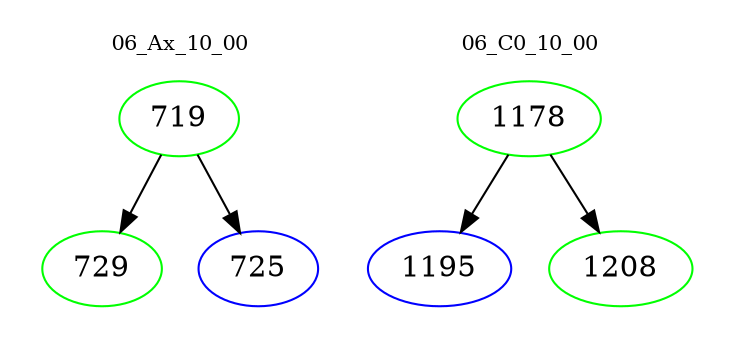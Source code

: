 digraph{
subgraph cluster_0 {
color = white
label = "06_Ax_10_00";
fontsize=10;
T0_719 [label="719", color="green"]
T0_719 -> T0_729 [color="black"]
T0_729 [label="729", color="green"]
T0_719 -> T0_725 [color="black"]
T0_725 [label="725", color="blue"]
}
subgraph cluster_1 {
color = white
label = "06_C0_10_00";
fontsize=10;
T1_1178 [label="1178", color="green"]
T1_1178 -> T1_1195 [color="black"]
T1_1195 [label="1195", color="blue"]
T1_1178 -> T1_1208 [color="black"]
T1_1208 [label="1208", color="green"]
}
}
